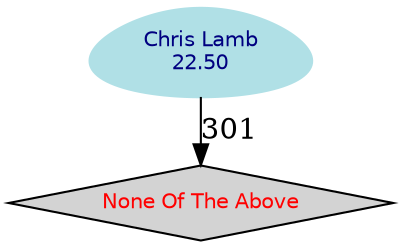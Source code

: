 digraph Results {
  ranksep=0.25;
 "Chris Lamb\n22.50" [ style="filled" , color="powderblue", shape=egg, fontcolor="NavyBlue", fontname="Helvetica", fontsize=10  ];
 "Chris Lamb\n22.50" -> "None Of The Above" [ label="301" ];
 "None Of The Above" [ style="filled" , shape=diamond, fontcolor="Red", fontname="Helvetica", fontsize=10  ];
}

